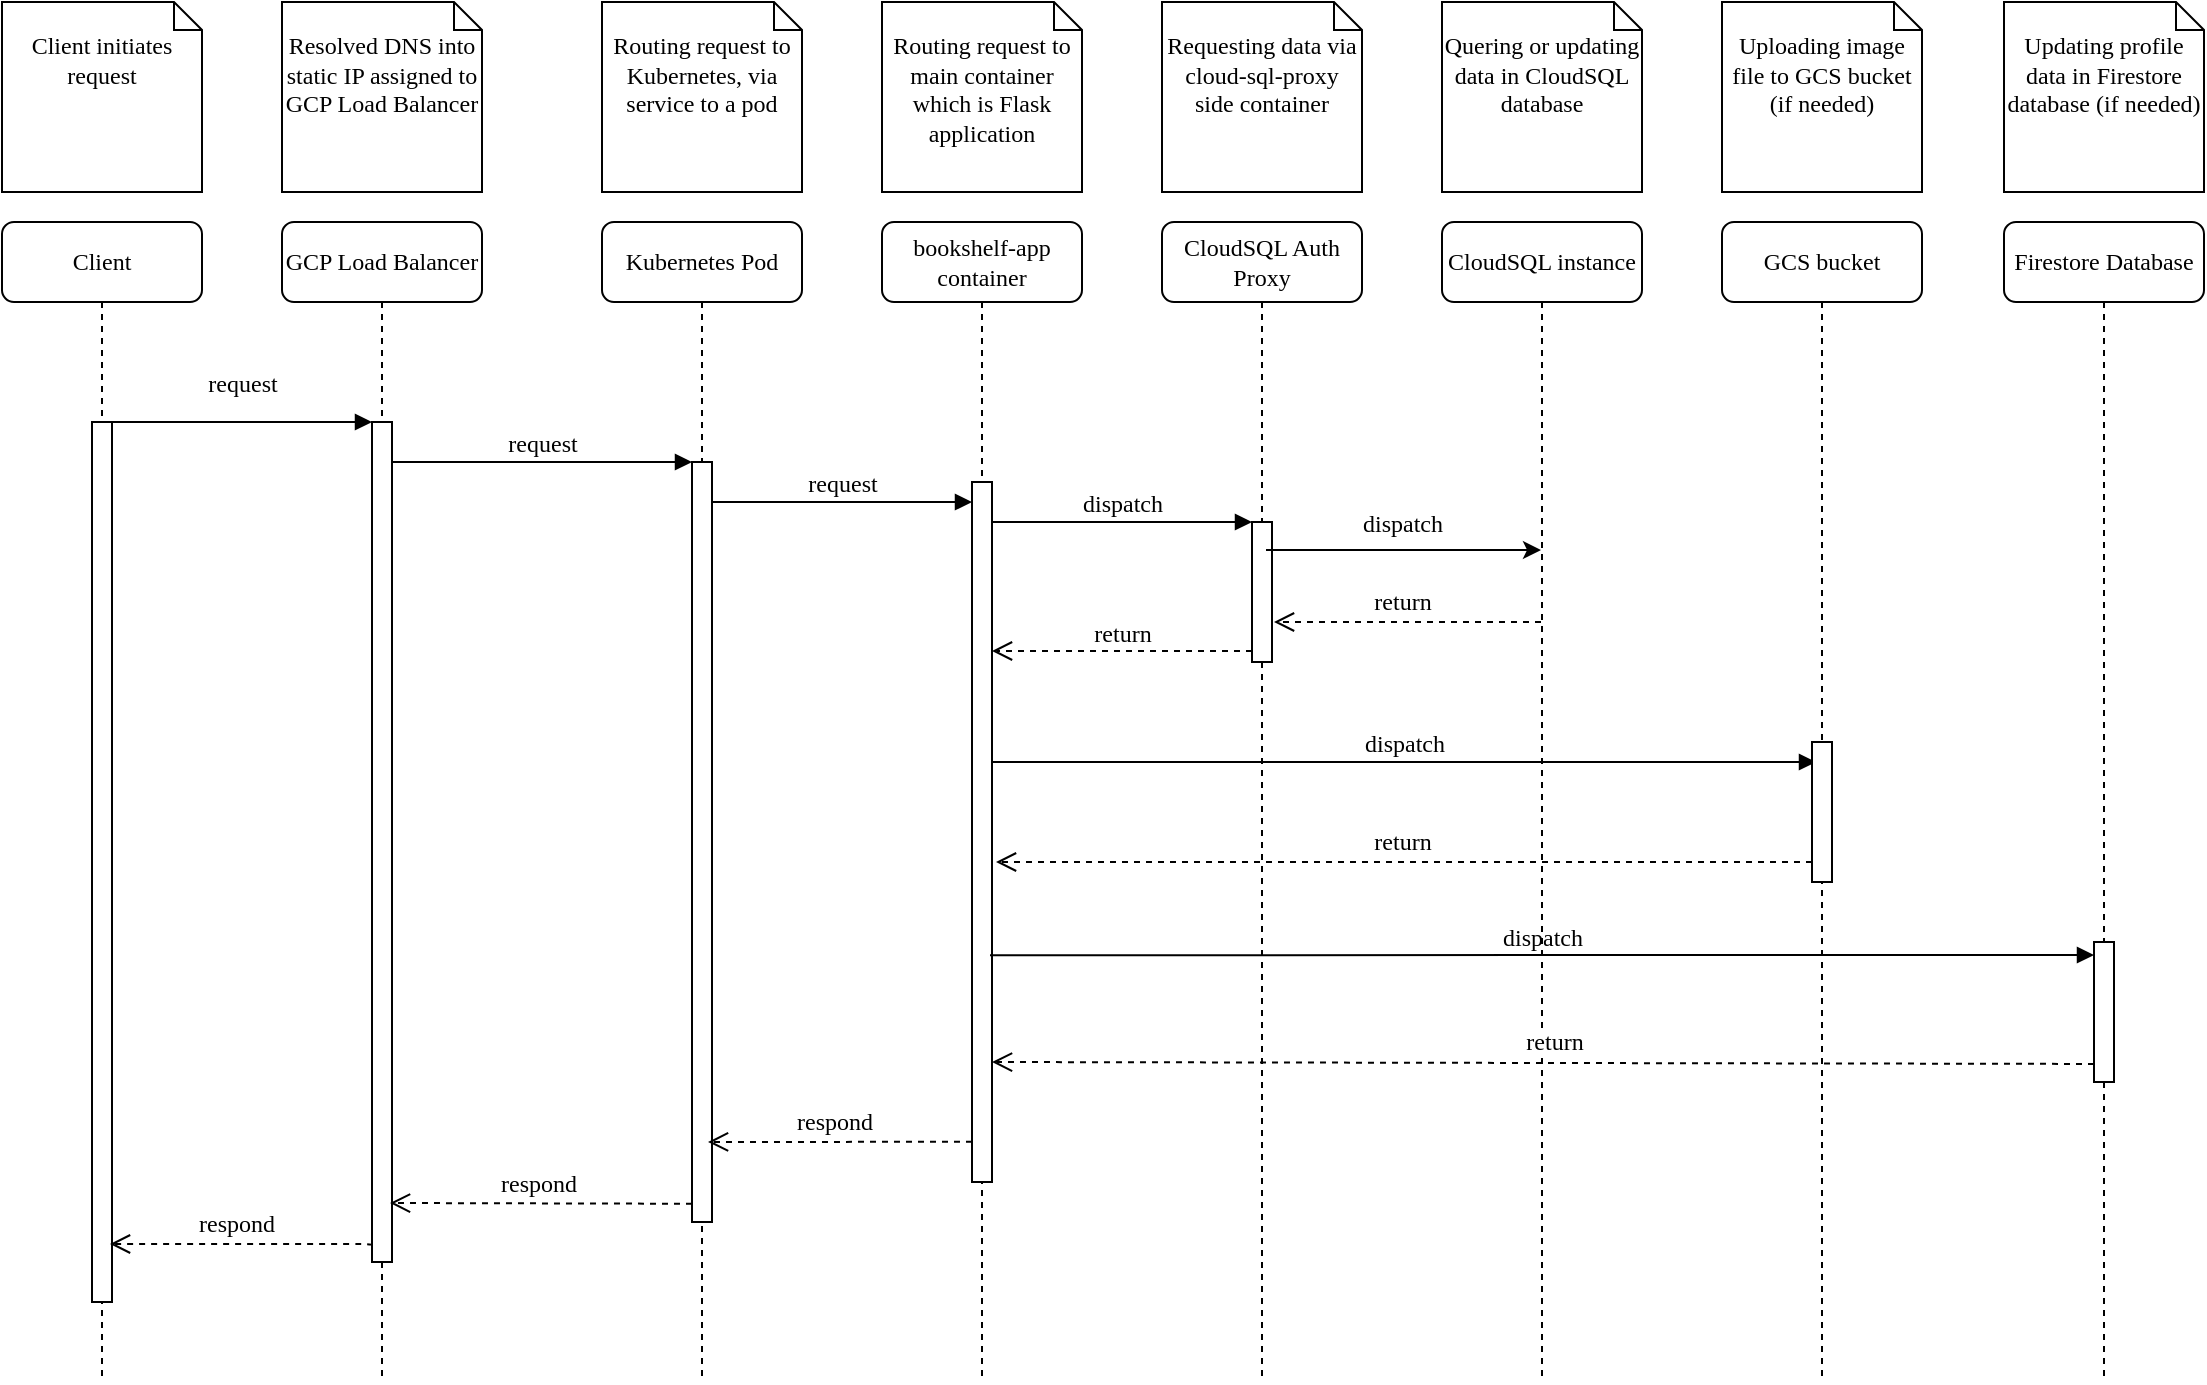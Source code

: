<mxfile version="24.8.3">
  <diagram name="Page-1" id="13e1069c-82ec-6db2-03f1-153e76fe0fe0">
    <mxGraphModel dx="1242" dy="1610" grid="1" gridSize="10" guides="1" tooltips="1" connect="1" arrows="1" fold="1" page="1" pageScale="1" pageWidth="1100" pageHeight="850" background="none" math="0" shadow="0">
      <root>
        <mxCell id="0" />
        <mxCell id="1" parent="0" />
        <mxCell id="7baba1c4bc27f4b0-2" value="GCP Load Balancer" style="shape=umlLifeline;perimeter=lifelinePerimeter;whiteSpace=wrap;html=1;container=1;collapsible=0;recursiveResize=0;outlineConnect=0;rounded=1;shadow=0;comic=0;labelBackgroundColor=none;strokeWidth=1;fontFamily=Verdana;fontSize=12;align=center;" parent="1" vertex="1">
          <mxGeometry x="240" y="80" width="100" height="580" as="geometry" />
        </mxCell>
        <mxCell id="7baba1c4bc27f4b0-10" value="" style="html=1;points=[];perimeter=orthogonalPerimeter;rounded=0;shadow=0;comic=0;labelBackgroundColor=none;strokeWidth=1;fontFamily=Verdana;fontSize=12;align=center;" parent="7baba1c4bc27f4b0-2" vertex="1">
          <mxGeometry x="45" y="100" width="10" height="420" as="geometry" />
        </mxCell>
        <mxCell id="7baba1c4bc27f4b0-3" value="Kubernetes Pod" style="shape=umlLifeline;perimeter=lifelinePerimeter;whiteSpace=wrap;html=1;container=1;collapsible=0;recursiveResize=0;outlineConnect=0;rounded=1;shadow=0;comic=0;labelBackgroundColor=none;strokeWidth=1;fontFamily=Verdana;fontSize=12;align=center;" parent="1" vertex="1">
          <mxGeometry x="400" y="80" width="100" height="580" as="geometry" />
        </mxCell>
        <mxCell id="7baba1c4bc27f4b0-13" value="" style="html=1;points=[];perimeter=orthogonalPerimeter;rounded=0;shadow=0;comic=0;labelBackgroundColor=none;strokeWidth=1;fontFamily=Verdana;fontSize=12;align=center;" parent="7baba1c4bc27f4b0-3" vertex="1">
          <mxGeometry x="45" y="120" width="10" height="380" as="geometry" />
        </mxCell>
        <mxCell id="7baba1c4bc27f4b0-4" value="bookshelf-app container" style="shape=umlLifeline;perimeter=lifelinePerimeter;whiteSpace=wrap;html=1;container=1;collapsible=0;recursiveResize=0;outlineConnect=0;rounded=1;shadow=0;comic=0;labelBackgroundColor=none;strokeWidth=1;fontFamily=Verdana;fontSize=12;align=center;" parent="1" vertex="1">
          <mxGeometry x="540" y="80" width="100" height="580" as="geometry" />
        </mxCell>
        <mxCell id="7baba1c4bc27f4b0-5" value="CloudSQL Auth Proxy" style="shape=umlLifeline;perimeter=lifelinePerimeter;whiteSpace=wrap;html=1;container=1;collapsible=0;recursiveResize=0;outlineConnect=0;rounded=1;shadow=0;comic=0;labelBackgroundColor=none;strokeWidth=1;fontFamily=Verdana;fontSize=12;align=center;" parent="1" vertex="1">
          <mxGeometry x="680" y="80" width="100" height="580" as="geometry" />
        </mxCell>
        <mxCell id="7baba1c4bc27f4b0-19" value="" style="html=1;points=[];perimeter=orthogonalPerimeter;rounded=0;shadow=0;comic=0;labelBackgroundColor=none;strokeWidth=1;fontFamily=Verdana;fontSize=12;align=center;" parent="7baba1c4bc27f4b0-5" vertex="1">
          <mxGeometry x="45" y="150" width="10" height="70" as="geometry" />
        </mxCell>
        <mxCell id="7baba1c4bc27f4b0-21" value="return" style="html=1;verticalAlign=bottom;endArrow=open;dashed=1;endSize=8;labelBackgroundColor=none;fontFamily=Verdana;fontSize=12;edgeStyle=elbowEdgeStyle;elbow=vertical;" parent="7baba1c4bc27f4b0-5" edge="1">
          <mxGeometry relative="1" as="geometry">
            <mxPoint x="-85" y="214.5" as="targetPoint" />
            <Array as="points">
              <mxPoint y="214.5" />
              <mxPoint x="20" y="214.5" />
            </Array>
            <mxPoint x="45" y="214.5" as="sourcePoint" />
          </mxGeometry>
        </mxCell>
        <mxCell id="YarPPLey8dusU_QTTEkW-6" value="dispatch" style="html=1;verticalAlign=bottom;endArrow=block;labelBackgroundColor=none;fontFamily=Verdana;fontSize=12;edgeStyle=elbowEdgeStyle;elbow=vertical;entryX=0.2;entryY=0.143;entryDx=0;entryDy=0;entryPerimeter=0;" edge="1" parent="7baba1c4bc27f4b0-5" target="YarPPLey8dusU_QTTEkW-7">
          <mxGeometry relative="1" as="geometry">
            <mxPoint x="-85" y="270" as="sourcePoint" />
            <mxPoint x="310" y="271" as="targetPoint" />
          </mxGeometry>
        </mxCell>
        <mxCell id="7baba1c4bc27f4b0-6" value="CloudSQL instance" style="shape=umlLifeline;perimeter=lifelinePerimeter;whiteSpace=wrap;html=1;container=1;collapsible=0;recursiveResize=0;outlineConnect=0;rounded=1;shadow=0;comic=0;labelBackgroundColor=none;strokeWidth=1;fontFamily=Verdana;fontSize=12;align=center;" parent="1" vertex="1">
          <mxGeometry x="820" y="80" width="100" height="580" as="geometry" />
        </mxCell>
        <mxCell id="7baba1c4bc27f4b0-7" value="GCS bucket" style="shape=umlLifeline;perimeter=lifelinePerimeter;whiteSpace=wrap;html=1;container=1;collapsible=0;recursiveResize=0;outlineConnect=0;rounded=1;shadow=0;comic=0;labelBackgroundColor=none;strokeWidth=1;fontFamily=Verdana;fontSize=12;align=center;" parent="1" vertex="1">
          <mxGeometry x="960" y="80" width="100" height="580" as="geometry" />
        </mxCell>
        <mxCell id="YarPPLey8dusU_QTTEkW-7" value="" style="html=1;points=[];perimeter=orthogonalPerimeter;rounded=0;shadow=0;comic=0;labelBackgroundColor=none;strokeWidth=1;fontFamily=Verdana;fontSize=12;align=center;" vertex="1" parent="7baba1c4bc27f4b0-7">
          <mxGeometry x="45" y="260" width="10" height="70" as="geometry" />
        </mxCell>
        <mxCell id="7baba1c4bc27f4b0-8" value="Client" style="shape=umlLifeline;perimeter=lifelinePerimeter;whiteSpace=wrap;html=1;container=1;collapsible=0;recursiveResize=0;outlineConnect=0;rounded=1;shadow=0;comic=0;labelBackgroundColor=none;strokeWidth=1;fontFamily=Verdana;fontSize=12;align=center;" parent="1" vertex="1">
          <mxGeometry x="100" y="80" width="100" height="580" as="geometry" />
        </mxCell>
        <mxCell id="7baba1c4bc27f4b0-9" value="" style="html=1;points=[];perimeter=orthogonalPerimeter;rounded=0;shadow=0;comic=0;labelBackgroundColor=none;strokeWidth=1;fontFamily=Verdana;fontSize=12;align=center;" parent="7baba1c4bc27f4b0-8" vertex="1">
          <mxGeometry x="45" y="100" width="10" height="440" as="geometry" />
        </mxCell>
        <mxCell id="7baba1c4bc27f4b0-16" value="" style="html=1;points=[];perimeter=orthogonalPerimeter;rounded=0;shadow=0;comic=0;labelBackgroundColor=none;strokeWidth=1;fontFamily=Verdana;fontSize=12;align=center;" parent="1" vertex="1">
          <mxGeometry x="585" y="210" width="10" height="350" as="geometry" />
        </mxCell>
        <mxCell id="7baba1c4bc27f4b0-17" value="request" style="html=1;verticalAlign=bottom;endArrow=block;labelBackgroundColor=none;fontFamily=Verdana;fontSize=12;edgeStyle=elbowEdgeStyle;elbow=vertical;" parent="1" source="7baba1c4bc27f4b0-13" target="7baba1c4bc27f4b0-16" edge="1">
          <mxGeometry relative="1" as="geometry">
            <mxPoint x="510" y="220" as="sourcePoint" />
            <Array as="points">
              <mxPoint x="460" y="220" />
            </Array>
            <mxPoint as="offset" />
          </mxGeometry>
        </mxCell>
        <mxCell id="7baba1c4bc27f4b0-20" value="dispatch" style="html=1;verticalAlign=bottom;endArrow=block;entryX=0;entryY=0;labelBackgroundColor=none;fontFamily=Verdana;fontSize=12;edgeStyle=elbowEdgeStyle;elbow=vertical;" parent="1" source="7baba1c4bc27f4b0-16" target="7baba1c4bc27f4b0-19" edge="1">
          <mxGeometry relative="1" as="geometry">
            <mxPoint x="650" y="230" as="sourcePoint" />
          </mxGeometry>
        </mxCell>
        <mxCell id="7baba1c4bc27f4b0-11" value="request" style="html=1;verticalAlign=bottom;endArrow=block;entryX=0;entryY=0;labelBackgroundColor=none;fontFamily=Verdana;fontSize=12;edgeStyle=elbowEdgeStyle;elbow=vertical;" parent="1" source="7baba1c4bc27f4b0-9" target="7baba1c4bc27f4b0-10" edge="1">
          <mxGeometry y="10" relative="1" as="geometry">
            <mxPoint x="220" y="190" as="sourcePoint" />
            <mxPoint as="offset" />
          </mxGeometry>
        </mxCell>
        <mxCell id="7baba1c4bc27f4b0-14" value="request" style="html=1;verticalAlign=bottom;endArrow=block;entryX=0;entryY=0;labelBackgroundColor=none;fontFamily=Verdana;fontSize=12;edgeStyle=elbowEdgeStyle;elbow=vertical;" parent="1" source="7baba1c4bc27f4b0-10" target="7baba1c4bc27f4b0-13" edge="1">
          <mxGeometry relative="1" as="geometry">
            <mxPoint x="370" y="200" as="sourcePoint" />
          </mxGeometry>
        </mxCell>
        <mxCell id="7baba1c4bc27f4b0-40" value="&lt;div&gt;&lt;br&gt;&lt;/div&gt;Client initiates request" style="shape=note;whiteSpace=wrap;html=1;size=14;verticalAlign=top;align=center;spacingTop=-6;rounded=0;shadow=0;comic=0;labelBackgroundColor=none;strokeWidth=1;fontFamily=Verdana;fontSize=12" parent="1" vertex="1">
          <mxGeometry x="100" y="-30" width="100" height="95" as="geometry" />
        </mxCell>
        <mxCell id="7baba1c4bc27f4b0-41" value="&lt;div&gt;&lt;br&gt;&lt;/div&gt;Resolved DNS into static IP assigned to GCP Load Balancer" style="shape=note;whiteSpace=wrap;html=1;size=14;verticalAlign=top;align=center;spacingTop=-6;rounded=0;shadow=0;comic=0;labelBackgroundColor=none;strokeWidth=1;fontFamily=Verdana;fontSize=12" parent="1" vertex="1">
          <mxGeometry x="240" y="-30" width="100" height="95" as="geometry" />
        </mxCell>
        <mxCell id="7baba1c4bc27f4b0-42" value="&lt;div&gt;&lt;br&gt;&lt;/div&gt;Routing request to Kubernetes, via service to a pod" style="shape=note;whiteSpace=wrap;html=1;size=14;verticalAlign=top;align=center;spacingTop=-6;rounded=0;shadow=0;comic=0;labelBackgroundColor=none;strokeWidth=1;fontFamily=Verdana;fontSize=12" parent="1" vertex="1">
          <mxGeometry x="400" y="-30" width="100" height="95" as="geometry" />
        </mxCell>
        <mxCell id="7baba1c4bc27f4b0-43" value="&lt;div&gt;&lt;br&gt;&lt;/div&gt;Routing request to main container which is Flask application" style="shape=note;whiteSpace=wrap;html=1;size=14;verticalAlign=top;align=center;spacingTop=-6;rounded=0;shadow=0;comic=0;labelBackgroundColor=none;strokeWidth=1;fontFamily=Verdana;fontSize=12" parent="1" vertex="1">
          <mxGeometry x="540" y="-30" width="100" height="95" as="geometry" />
        </mxCell>
        <mxCell id="7baba1c4bc27f4b0-44" value="&lt;div&gt;&lt;br&gt;&lt;/div&gt;Requesting data via cloud-sql-proxy side container" style="shape=note;whiteSpace=wrap;html=1;size=14;verticalAlign=top;align=center;spacingTop=-6;rounded=0;shadow=0;comic=0;labelBackgroundColor=none;strokeWidth=1;fontFamily=Verdana;fontSize=12" parent="1" vertex="1">
          <mxGeometry x="680" y="-30" width="100" height="95" as="geometry" />
        </mxCell>
        <mxCell id="7baba1c4bc27f4b0-45" value="&lt;div&gt;&lt;br&gt;&lt;/div&gt;Quering or updating data in CloudSQL database" style="shape=note;whiteSpace=wrap;html=1;size=14;verticalAlign=top;align=center;spacingTop=-6;rounded=0;shadow=0;comic=0;labelBackgroundColor=none;strokeWidth=1;fontFamily=Verdana;fontSize=12" parent="1" vertex="1">
          <mxGeometry x="820" y="-30" width="100" height="95" as="geometry" />
        </mxCell>
        <mxCell id="7baba1c4bc27f4b0-46" value="&lt;div&gt;&lt;br&gt;&lt;/div&gt;Uploading image file to GCS bucket (if needed)" style="shape=note;whiteSpace=wrap;html=1;size=14;verticalAlign=top;align=center;spacingTop=-6;rounded=0;shadow=0;comic=0;labelBackgroundColor=none;strokeWidth=1;fontFamily=Verdana;fontSize=12" parent="1" vertex="1">
          <mxGeometry x="960" y="-30" width="100" height="95" as="geometry" />
        </mxCell>
        <mxCell id="YarPPLey8dusU_QTTEkW-2" value="Firestore Database" style="shape=umlLifeline;perimeter=lifelinePerimeter;whiteSpace=wrap;html=1;container=1;collapsible=0;recursiveResize=0;outlineConnect=0;rounded=1;shadow=0;comic=0;labelBackgroundColor=none;strokeWidth=1;fontFamily=Verdana;fontSize=12;align=center;" vertex="1" parent="1">
          <mxGeometry x="1101" y="80" width="100" height="580" as="geometry" />
        </mxCell>
        <mxCell id="YarPPLey8dusU_QTTEkW-11" value="" style="html=1;points=[];perimeter=orthogonalPerimeter;rounded=0;shadow=0;comic=0;labelBackgroundColor=none;strokeWidth=1;fontFamily=Verdana;fontSize=12;align=center;" vertex="1" parent="YarPPLey8dusU_QTTEkW-2">
          <mxGeometry x="45" y="360" width="10" height="70" as="geometry" />
        </mxCell>
        <mxCell id="YarPPLey8dusU_QTTEkW-3" value="&lt;div&gt;&lt;br&gt;&lt;/div&gt;&lt;div&gt;Updating profile data in Firestore database (if needed)&lt;/div&gt;" style="shape=note;whiteSpace=wrap;html=1;size=14;verticalAlign=top;align=center;spacingTop=-6;rounded=0;shadow=0;comic=0;labelBackgroundColor=none;strokeWidth=1;fontFamily=Verdana;fontSize=12" vertex="1" parent="1">
          <mxGeometry x="1101" y="-30" width="100" height="95" as="geometry" />
        </mxCell>
        <mxCell id="YarPPLey8dusU_QTTEkW-4" value="" style="endArrow=classic;html=1;rounded=0;exitX=0.7;exitY=0.2;exitDx=0;exitDy=0;exitPerimeter=0;" edge="1" parent="1" source="7baba1c4bc27f4b0-19" target="7baba1c4bc27f4b0-6">
          <mxGeometry width="50" height="50" relative="1" as="geometry">
            <mxPoint x="550" y="310" as="sourcePoint" />
            <mxPoint x="600" y="260" as="targetPoint" />
          </mxGeometry>
        </mxCell>
        <mxCell id="YarPPLey8dusU_QTTEkW-5" value="dispatch" style="html=1;verticalAlign=bottom;endArrow=open;dashed=1;endSize=8;labelBackgroundColor=none;fontFamily=Verdana;fontSize=12;edgeStyle=elbowEdgeStyle;elbow=vertical;entryX=1.1;entryY=0.714;entryDx=0;entryDy=0;entryPerimeter=0;" edge="1" parent="1" source="7baba1c4bc27f4b0-6" target="7baba1c4bc27f4b0-19">
          <mxGeometry x="0.041" y="-40" relative="1" as="geometry">
            <mxPoint x="740" y="280" as="targetPoint" />
            <Array as="points">
              <mxPoint x="797" y="280" />
              <mxPoint x="827" y="280" />
            </Array>
            <mxPoint x="852" y="280" as="sourcePoint" />
            <mxPoint as="offset" />
          </mxGeometry>
        </mxCell>
        <mxCell id="YarPPLey8dusU_QTTEkW-8" value="return" style="edgeLabel;html=1;align=center;verticalAlign=middle;resizable=0;points=[];fontSize=12;fontFamily=Verdana;" vertex="1" connectable="0" parent="YarPPLey8dusU_QTTEkW-5">
          <mxGeometry x="-0.079" relative="1" as="geometry">
            <mxPoint x="-8" y="-10" as="offset" />
          </mxGeometry>
        </mxCell>
        <mxCell id="YarPPLey8dusU_QTTEkW-9" value="" style="html=1;verticalAlign=bottom;endArrow=open;dashed=1;endSize=8;labelBackgroundColor=none;fontFamily=Verdana;fontSize=12;edgeStyle=elbowEdgeStyle;elbow=vertical;exitX=0;exitY=0.857;exitDx=0;exitDy=0;exitPerimeter=0;entryX=1.2;entryY=0.543;entryDx=0;entryDy=0;entryPerimeter=0;" edge="1" parent="1" source="YarPPLey8dusU_QTTEkW-7" target="7baba1c4bc27f4b0-16">
          <mxGeometry x="0.101" y="40" relative="1" as="geometry">
            <mxPoint x="610" y="396" as="targetPoint" />
            <Array as="points">
              <mxPoint x="931" y="400" />
              <mxPoint x="961" y="400" />
            </Array>
            <mxPoint x="990" y="401" as="sourcePoint" />
            <mxPoint as="offset" />
          </mxGeometry>
        </mxCell>
        <mxCell id="YarPPLey8dusU_QTTEkW-10" value="return" style="edgeLabel;html=1;align=center;verticalAlign=middle;resizable=0;points=[];fontSize=12;fontFamily=Verdana;" vertex="1" connectable="0" parent="YarPPLey8dusU_QTTEkW-9">
          <mxGeometry x="-0.079" relative="1" as="geometry">
            <mxPoint x="-17" y="-10" as="offset" />
          </mxGeometry>
        </mxCell>
        <mxCell id="YarPPLey8dusU_QTTEkW-12" value="dispatch" style="html=1;verticalAlign=bottom;endArrow=block;labelBackgroundColor=none;fontFamily=Verdana;fontSize=12;edgeStyle=elbowEdgeStyle;elbow=vertical;exitX=0.9;exitY=0.676;exitDx=0;exitDy=0;exitPerimeter=0;entryX=0;entryY=0.086;entryDx=0;entryDy=0;entryPerimeter=0;" edge="1" parent="1" source="7baba1c4bc27f4b0-16" target="YarPPLey8dusU_QTTEkW-11">
          <mxGeometry relative="1" as="geometry">
            <mxPoint x="725" y="450" as="sourcePoint" />
            <mxPoint x="1130" y="448" as="targetPoint" />
          </mxGeometry>
        </mxCell>
        <mxCell id="YarPPLey8dusU_QTTEkW-13" value="" style="html=1;verticalAlign=bottom;endArrow=open;dashed=1;endSize=8;labelBackgroundColor=none;fontFamily=Verdana;fontSize=12;edgeStyle=elbowEdgeStyle;elbow=vertical;exitX=0;exitY=0.871;exitDx=0;exitDy=0;exitPerimeter=0;entryX=1;entryY=0.829;entryDx=0;entryDy=0;entryPerimeter=0;" edge="1" parent="1" source="YarPPLey8dusU_QTTEkW-11" target="7baba1c4bc27f4b0-16">
          <mxGeometry x="0.101" y="40" relative="1" as="geometry">
            <mxPoint x="660" y="500" as="targetPoint" />
            <Array as="points">
              <mxPoint x="1062" y="500" />
              <mxPoint x="1092" y="500" />
            </Array>
            <mxPoint x="1136" y="500" as="sourcePoint" />
            <mxPoint as="offset" />
          </mxGeometry>
        </mxCell>
        <mxCell id="YarPPLey8dusU_QTTEkW-14" value="return" style="edgeLabel;html=1;align=center;verticalAlign=middle;resizable=0;points=[];fontSize=12;fontFamily=Verdana;" vertex="1" connectable="0" parent="YarPPLey8dusU_QTTEkW-13">
          <mxGeometry x="-0.079" relative="1" as="geometry">
            <mxPoint x="-17" y="-10" as="offset" />
          </mxGeometry>
        </mxCell>
        <mxCell id="YarPPLey8dusU_QTTEkW-15" value="" style="html=1;verticalAlign=bottom;endArrow=open;dashed=1;endSize=8;labelBackgroundColor=none;fontFamily=Verdana;fontSize=12;edgeStyle=elbowEdgeStyle;elbow=vertical;exitX=0;exitY=0.882;exitDx=0;exitDy=0;exitPerimeter=0;entryX=0.8;entryY=0.895;entryDx=0;entryDy=0;entryPerimeter=0;" edge="1" parent="1" target="7baba1c4bc27f4b0-13">
          <mxGeometry x="0.041" y="-40" relative="1" as="geometry">
            <mxPoint x="480" y="540" as="targetPoint" />
            <Array as="points">
              <mxPoint x="506" y="540" />
              <mxPoint x="536" y="540" />
            </Array>
            <mxPoint x="585" y="539.88" as="sourcePoint" />
            <mxPoint as="offset" />
          </mxGeometry>
        </mxCell>
        <mxCell id="YarPPLey8dusU_QTTEkW-16" value="respond" style="edgeLabel;html=1;align=center;verticalAlign=middle;resizable=0;points=[];fontSize=12;fontFamily=Verdana;" vertex="1" connectable="0" parent="YarPPLey8dusU_QTTEkW-15">
          <mxGeometry x="-0.079" relative="1" as="geometry">
            <mxPoint x="-8" y="-10" as="offset" />
          </mxGeometry>
        </mxCell>
        <mxCell id="YarPPLey8dusU_QTTEkW-18" value="" style="html=1;verticalAlign=bottom;endArrow=open;dashed=1;endSize=8;labelBackgroundColor=none;fontFamily=Verdana;fontSize=12;edgeStyle=elbowEdgeStyle;elbow=vertical;exitX=0;exitY=0.976;exitDx=0;exitDy=0;exitPerimeter=0;entryX=0.9;entryY=0.929;entryDx=0;entryDy=0;entryPerimeter=0;" edge="1" parent="1" source="7baba1c4bc27f4b0-13" target="7baba1c4bc27f4b0-10">
          <mxGeometry x="0.041" y="-40" relative="1" as="geometry">
            <mxPoint x="300" y="570.12" as="targetPoint" />
            <Array as="points" />
            <mxPoint x="432" y="570.0" as="sourcePoint" />
            <mxPoint as="offset" />
          </mxGeometry>
        </mxCell>
        <mxCell id="YarPPLey8dusU_QTTEkW-19" value="respond" style="edgeLabel;html=1;align=center;verticalAlign=middle;resizable=0;points=[];fontSize=12;fontFamily=Verdana;" vertex="1" connectable="0" parent="YarPPLey8dusU_QTTEkW-18">
          <mxGeometry x="-0.079" relative="1" as="geometry">
            <mxPoint x="-8" y="-10" as="offset" />
          </mxGeometry>
        </mxCell>
        <mxCell id="YarPPLey8dusU_QTTEkW-20" value="" style="html=1;verticalAlign=bottom;endArrow=open;dashed=1;endSize=8;labelBackgroundColor=none;fontFamily=Verdana;fontSize=12;edgeStyle=elbowEdgeStyle;elbow=vertical;exitX=0;exitY=0.981;exitDx=0;exitDy=0;exitPerimeter=0;entryX=0.9;entryY=0.932;entryDx=0;entryDy=0;entryPerimeter=0;" edge="1" parent="1" source="7baba1c4bc27f4b0-10" target="7baba1c4bc27f4b0-9">
          <mxGeometry x="0.041" y="-40" relative="1" as="geometry">
            <mxPoint x="180" y="590" as="targetPoint" />
            <Array as="points" />
            <mxPoint x="271" y="591" as="sourcePoint" />
            <mxPoint as="offset" />
          </mxGeometry>
        </mxCell>
        <mxCell id="YarPPLey8dusU_QTTEkW-21" value="respond" style="edgeLabel;html=1;align=center;verticalAlign=middle;resizable=0;points=[];fontSize=12;fontFamily=Verdana;" vertex="1" connectable="0" parent="YarPPLey8dusU_QTTEkW-20">
          <mxGeometry x="-0.079" relative="1" as="geometry">
            <mxPoint x="-8" y="-10" as="offset" />
          </mxGeometry>
        </mxCell>
      </root>
    </mxGraphModel>
  </diagram>
</mxfile>

